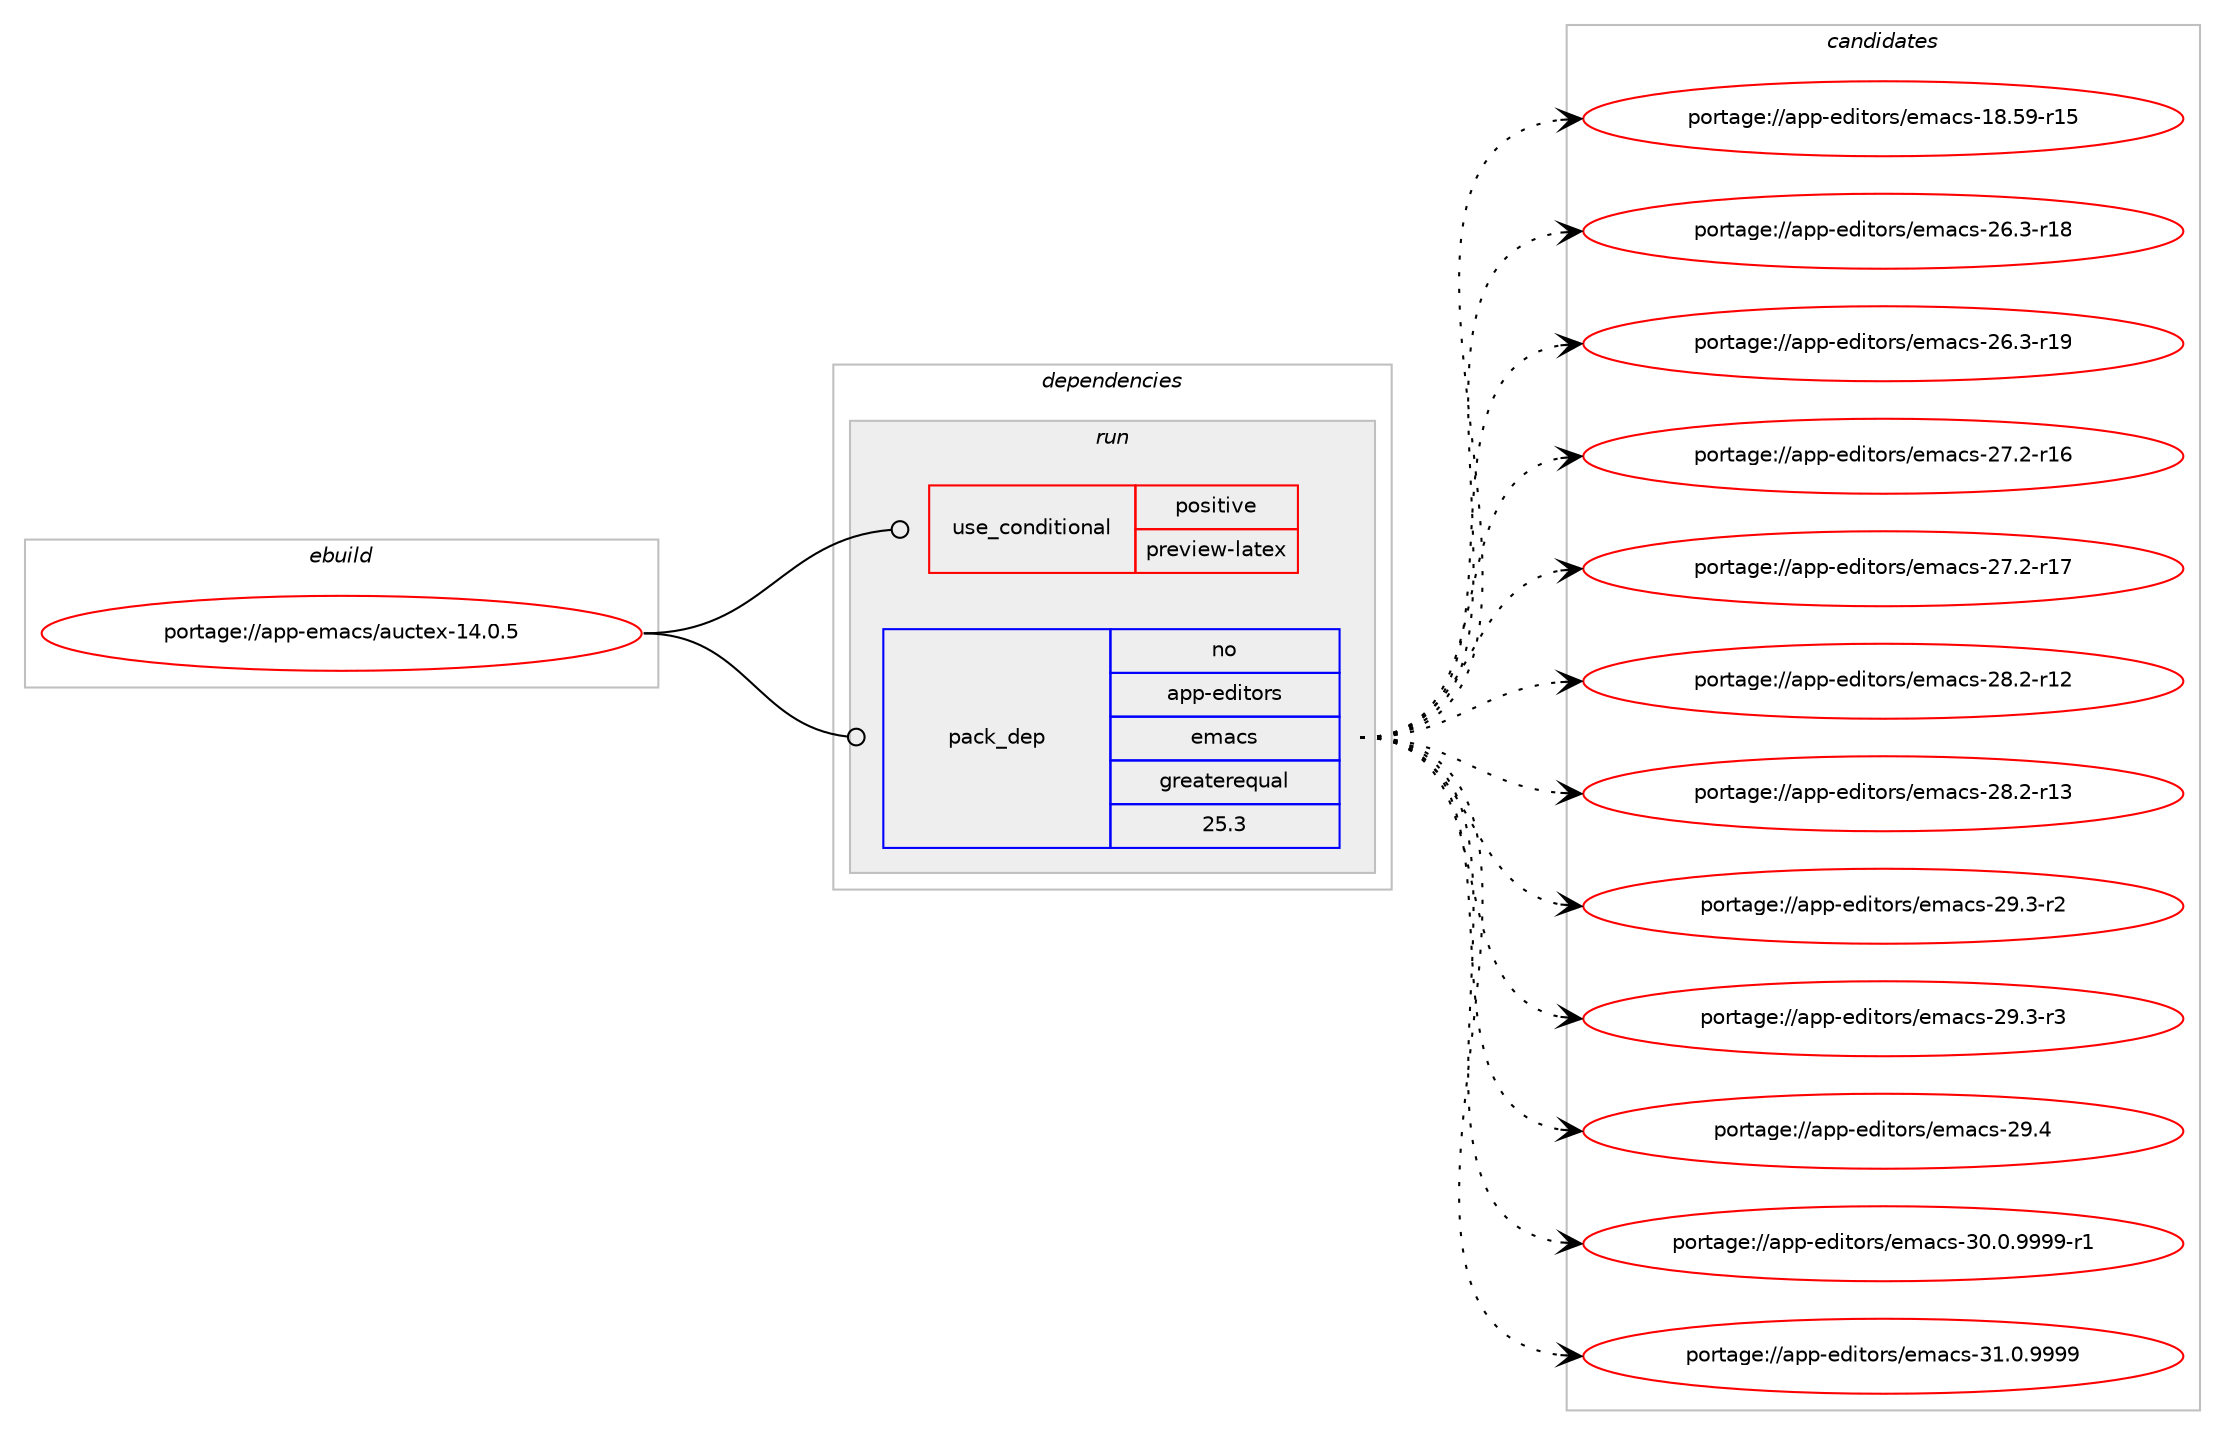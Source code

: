 digraph prolog {

# *************
# Graph options
# *************

newrank=true;
concentrate=true;
compound=true;
graph [rankdir=LR,fontname=Helvetica,fontsize=10,ranksep=1.5];#, ranksep=2.5, nodesep=0.2];
edge  [arrowhead=vee];
node  [fontname=Helvetica,fontsize=10];

# **********
# The ebuild
# **********

subgraph cluster_leftcol {
color=gray;
rank=same;
label=<<i>ebuild</i>>;
id [label="portage://app-emacs/auctex-14.0.5", color=red, width=4, href="../app-emacs/auctex-14.0.5.svg"];
}

# ****************
# The dependencies
# ****************

subgraph cluster_midcol {
color=gray;
label=<<i>dependencies</i>>;
subgraph cluster_compile {
fillcolor="#eeeeee";
style=filled;
label=<<i>compile</i>>;
}
subgraph cluster_compileandrun {
fillcolor="#eeeeee";
style=filled;
label=<<i>compile and run</i>>;
}
subgraph cluster_run {
fillcolor="#eeeeee";
style=filled;
label=<<i>run</i>>;
subgraph cond6007 {
dependency9594 [label=<<TABLE BORDER="0" CELLBORDER="1" CELLSPACING="0" CELLPADDING="4"><TR><TD ROWSPAN="3" CELLPADDING="10">use_conditional</TD></TR><TR><TD>positive</TD></TR><TR><TD>preview-latex</TD></TR></TABLE>>, shape=none, color=red];
# *** BEGIN UNKNOWN DEPENDENCY TYPE (TODO) ***
# dependency9594 -> package_dependency(portage://app-emacs/auctex-14.0.5,run,no,app-text,dvipng,none,[,,],[],[])
# *** END UNKNOWN DEPENDENCY TYPE (TODO) ***

# *** BEGIN UNKNOWN DEPENDENCY TYPE (TODO) ***
# dependency9594 -> package_dependency(portage://app-emacs/auctex-14.0.5,run,no,app-text,ghostscript-gpl,none,[,,],[],[])
# *** END UNKNOWN DEPENDENCY TYPE (TODO) ***

}
id:e -> dependency9594:w [weight=20,style="solid",arrowhead="odot"];
subgraph pack3437 {
dependency9595 [label=<<TABLE BORDER="0" CELLBORDER="1" CELLSPACING="0" CELLPADDING="4" WIDTH="220"><TR><TD ROWSPAN="6" CELLPADDING="30">pack_dep</TD></TR><TR><TD WIDTH="110">no</TD></TR><TR><TD>app-editors</TD></TR><TR><TD>emacs</TD></TR><TR><TD>greaterequal</TD></TR><TR><TD>25.3</TD></TR></TABLE>>, shape=none, color=blue];
}
id:e -> dependency9595:w [weight=20,style="solid",arrowhead="odot"];
# *** BEGIN UNKNOWN DEPENDENCY TYPE (TODO) ***
# id -> package_dependency(portage://app-emacs/auctex-14.0.5,run,no,virtual,latex-base,none,[,,],[],[])
# *** END UNKNOWN DEPENDENCY TYPE (TODO) ***

}
}

# **************
# The candidates
# **************

subgraph cluster_choices {
rank=same;
color=gray;
label=<<i>candidates</i>>;

subgraph choice3437 {
color=black;
nodesep=1;
choice9711211245101100105116111114115471011099799115454956465357451144953 [label="portage://app-editors/emacs-18.59-r15", color=red, width=4,href="../app-editors/emacs-18.59-r15.svg"];
choice97112112451011001051161111141154710110997991154550544651451144956 [label="portage://app-editors/emacs-26.3-r18", color=red, width=4,href="../app-editors/emacs-26.3-r18.svg"];
choice97112112451011001051161111141154710110997991154550544651451144957 [label="portage://app-editors/emacs-26.3-r19", color=red, width=4,href="../app-editors/emacs-26.3-r19.svg"];
choice97112112451011001051161111141154710110997991154550554650451144954 [label="portage://app-editors/emacs-27.2-r16", color=red, width=4,href="../app-editors/emacs-27.2-r16.svg"];
choice97112112451011001051161111141154710110997991154550554650451144955 [label="portage://app-editors/emacs-27.2-r17", color=red, width=4,href="../app-editors/emacs-27.2-r17.svg"];
choice97112112451011001051161111141154710110997991154550564650451144950 [label="portage://app-editors/emacs-28.2-r12", color=red, width=4,href="../app-editors/emacs-28.2-r12.svg"];
choice97112112451011001051161111141154710110997991154550564650451144951 [label="portage://app-editors/emacs-28.2-r13", color=red, width=4,href="../app-editors/emacs-28.2-r13.svg"];
choice971121124510110010511611111411547101109979911545505746514511450 [label="portage://app-editors/emacs-29.3-r2", color=red, width=4,href="../app-editors/emacs-29.3-r2.svg"];
choice971121124510110010511611111411547101109979911545505746514511451 [label="portage://app-editors/emacs-29.3-r3", color=red, width=4,href="../app-editors/emacs-29.3-r3.svg"];
choice97112112451011001051161111141154710110997991154550574652 [label="portage://app-editors/emacs-29.4", color=red, width=4,href="../app-editors/emacs-29.4.svg"];
choice9711211245101100105116111114115471011099799115455148464846575757574511449 [label="portage://app-editors/emacs-30.0.9999-r1", color=red, width=4,href="../app-editors/emacs-30.0.9999-r1.svg"];
choice971121124510110010511611111411547101109979911545514946484657575757 [label="portage://app-editors/emacs-31.0.9999", color=red, width=4,href="../app-editors/emacs-31.0.9999.svg"];
dependency9595:e -> choice9711211245101100105116111114115471011099799115454956465357451144953:w [style=dotted,weight="100"];
dependency9595:e -> choice97112112451011001051161111141154710110997991154550544651451144956:w [style=dotted,weight="100"];
dependency9595:e -> choice97112112451011001051161111141154710110997991154550544651451144957:w [style=dotted,weight="100"];
dependency9595:e -> choice97112112451011001051161111141154710110997991154550554650451144954:w [style=dotted,weight="100"];
dependency9595:e -> choice97112112451011001051161111141154710110997991154550554650451144955:w [style=dotted,weight="100"];
dependency9595:e -> choice97112112451011001051161111141154710110997991154550564650451144950:w [style=dotted,weight="100"];
dependency9595:e -> choice97112112451011001051161111141154710110997991154550564650451144951:w [style=dotted,weight="100"];
dependency9595:e -> choice971121124510110010511611111411547101109979911545505746514511450:w [style=dotted,weight="100"];
dependency9595:e -> choice971121124510110010511611111411547101109979911545505746514511451:w [style=dotted,weight="100"];
dependency9595:e -> choice97112112451011001051161111141154710110997991154550574652:w [style=dotted,weight="100"];
dependency9595:e -> choice9711211245101100105116111114115471011099799115455148464846575757574511449:w [style=dotted,weight="100"];
dependency9595:e -> choice971121124510110010511611111411547101109979911545514946484657575757:w [style=dotted,weight="100"];
}
}

}
